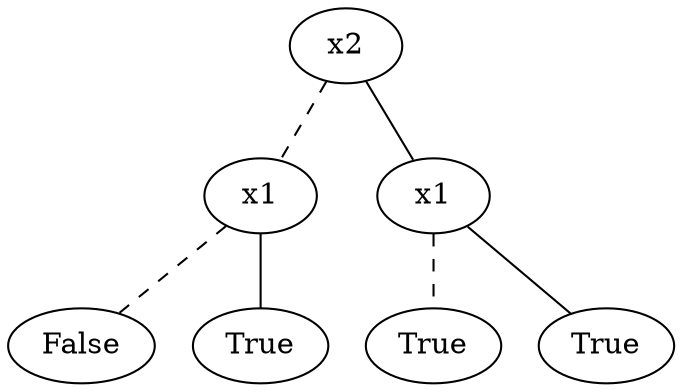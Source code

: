 graph { 
0 [ label = "x2" ];
1 [ label = "x1" ];
2 [ label = "False" ];
1--2 [style=dashed];
3 [ label = "True" ];
1--3;
0--1 [style=dashed];
4 [ label = "x1" ];
5 [ label = "True" ];
4--5 [style=dashed];
6 [ label = "True" ];
4--6;
0--4;
}
